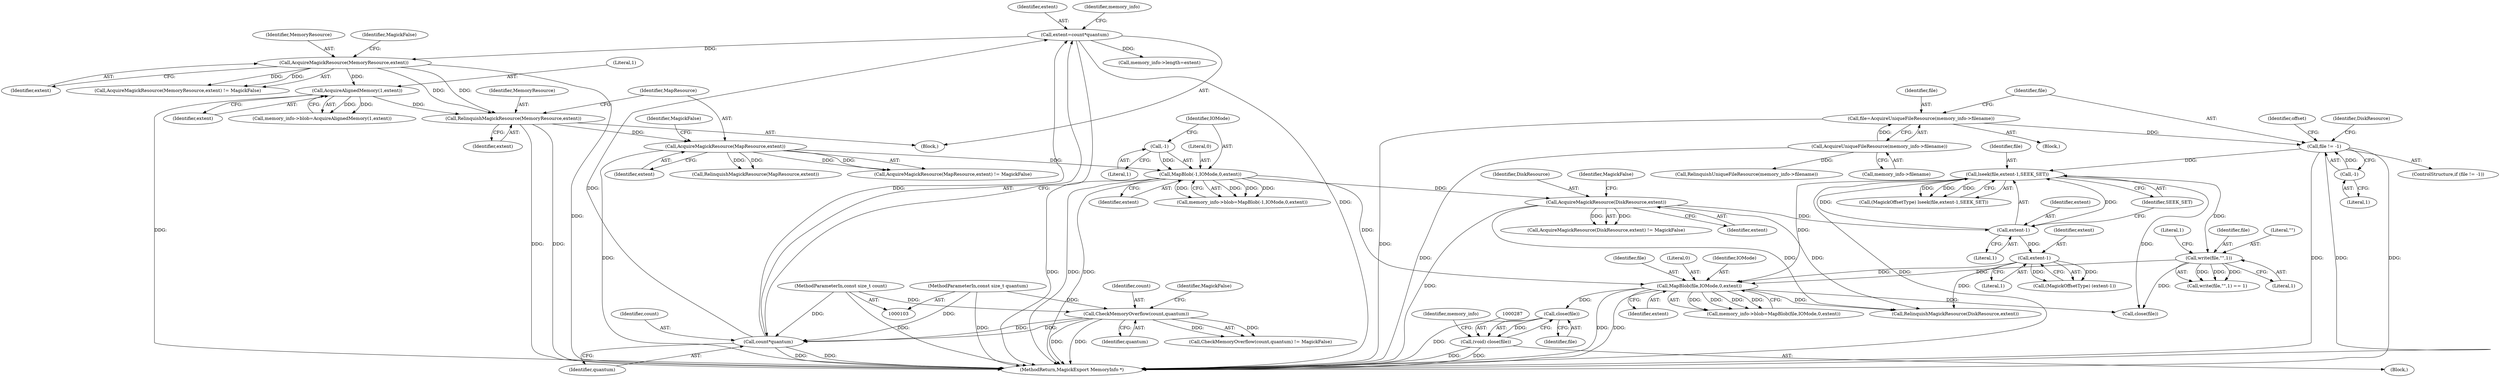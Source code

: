 digraph "1_ImageMagick_0474237508f39c4f783208123431815f1ededb76_5@API" {
"1000288" [label="(Call,close(file))"];
"1000274" [label="(Call,MapBlob(file,IOMode,0,extent))"];
"1000264" [label="(Call,write(file,\"\",1))"];
"1000248" [label="(Call,lseek(file,extent-1,SEEK_SET))"];
"1000238" [label="(Call,file != -1)"];
"1000231" [label="(Call,file=AcquireUniqueFileResource(memory_info->filename))"];
"1000233" [label="(Call,AcquireUniqueFileResource(memory_info->filename))"];
"1000240" [label="(Call,-1)"];
"1000250" [label="(Call,extent-1)"];
"1000225" [label="(Call,AcquireMagickResource(DiskResource,extent))"];
"1000203" [label="(Call,MapBlob(-1,IOMode,0,extent))"];
"1000204" [label="(Call,-1)"];
"1000194" [label="(Call,AcquireMagickResource(MapResource,extent))"];
"1000189" [label="(Call,RelinquishMagickResource(MemoryResource,extent))"];
"1000163" [label="(Call,AcquireMagickResource(MemoryResource,extent))"];
"1000146" [label="(Call,extent=count*quantum)"];
"1000148" [label="(Call,count*quantum)"];
"1000111" [label="(Call,CheckMemoryOverflow(count,quantum))"];
"1000104" [label="(MethodParameterIn,const size_t count)"];
"1000105" [label="(MethodParameterIn,const size_t quantum)"];
"1000172" [label="(Call,AcquireAlignedMemory(1,extent))"];
"1000260" [label="(Call,extent-1)"];
"1000286" [label="(Call,(void) close(file))"];
"1000263" [label="(Call,write(file,\"\",1) == 1)"];
"1000274" [label="(Call,MapBlob(file,IOMode,0,extent))"];
"1000150" [label="(Identifier,quantum)"];
"1000249" [label="(Identifier,file)"];
"1000163" [label="(Call,AcquireMagickResource(MemoryResource,extent))"];
"1000245" [label="(Identifier,offset)"];
"1000191" [label="(Identifier,extent)"];
"1000250" [label="(Call,extent-1)"];
"1000303" [label="(Call,RelinquishUniqueFileResource(memory_info->filename))"];
"1000199" [label="(Call,memory_info->blob=MapBlob(-1,IOMode,0,extent))"];
"1000232" [label="(Identifier,file)"];
"1000266" [label="(Literal,\"\")"];
"1000229" [label="(Block,)"];
"1000165" [label="(Identifier,extent)"];
"1000292" [label="(Identifier,memory_info)"];
"1000275" [label="(Identifier,file)"];
"1000196" [label="(Identifier,extent)"];
"1000239" [label="(Identifier,file)"];
"1000270" [label="(Call,memory_info->blob=MapBlob(file,IOMode,0,extent))"];
"1000278" [label="(Identifier,extent)"];
"1000172" [label="(Call,AcquireAlignedMemory(1,extent))"];
"1000147" [label="(Identifier,extent)"];
"1000228" [label="(Identifier,MagickFalse)"];
"1000166" [label="(Identifier,MagickFalse)"];
"1000104" [label="(MethodParameterIn,const size_t count)"];
"1000288" [label="(Call,close(file))"];
"1000261" [label="(Identifier,extent)"];
"1000277" [label="(Literal,0)"];
"1000286" [label="(Call,(void) close(file))"];
"1000203" [label="(Call,MapBlob(-1,IOMode,0,extent))"];
"1000148" [label="(Call,count*quantum)"];
"1000299" [label="(Call,close(file))"];
"1000205" [label="(Literal,1)"];
"1000174" [label="(Identifier,extent)"];
"1000149" [label="(Identifier,count)"];
"1000260" [label="(Call,extent-1)"];
"1000164" [label="(Identifier,MemoryResource)"];
"1000190" [label="(Identifier,MemoryResource)"];
"1000233" [label="(Call,AcquireUniqueFileResource(memory_info->filename))"];
"1000313" [label="(Call,RelinquishMagickResource(DiskResource,extent))"];
"1000151" [label="(Call,memory_info->length=extent)"];
"1000207" [label="(Literal,0)"];
"1000237" [label="(ControlStructure,if (file != -1))"];
"1000267" [label="(Literal,1)"];
"1000231" [label="(Call,file=AcquireUniqueFileResource(memory_info->filename))"];
"1000251" [label="(Identifier,extent)"];
"1000268" [label="(Literal,1)"];
"1000240" [label="(Call,-1)"];
"1000224" [label="(Call,AcquireMagickResource(DiskResource,extent) != MagickFalse)"];
"1000111" [label="(Call,CheckMemoryOverflow(count,quantum))"];
"1000225" [label="(Call,AcquireMagickResource(DiskResource,extent))"];
"1000189" [label="(Call,RelinquishMagickResource(MemoryResource,extent))"];
"1000168" [label="(Call,memory_info->blob=AcquireAlignedMemory(1,extent))"];
"1000314" [label="(Identifier,DiskResource)"];
"1000264" [label="(Call,write(file,\"\",1))"];
"1000206" [label="(Identifier,IOMode)"];
"1000110" [label="(Call,CheckMemoryOverflow(count,quantum) != MagickFalse)"];
"1000195" [label="(Identifier,MapResource)"];
"1000112" [label="(Identifier,count)"];
"1000153" [label="(Identifier,memory_info)"];
"1000253" [label="(Identifier,SEEK_SET)"];
"1000234" [label="(Call,memory_info->filename)"];
"1000248" [label="(Call,lseek(file,extent-1,SEEK_SET))"];
"1000246" [label="(Call,(MagickOffsetType) lseek(file,extent-1,SEEK_SET))"];
"1000197" [label="(Identifier,MagickFalse)"];
"1000146" [label="(Call,extent=count*quantum)"];
"1000265" [label="(Identifier,file)"];
"1000162" [label="(Call,AcquireMagickResource(MemoryResource,extent) != MagickFalse)"];
"1000194" [label="(Call,AcquireMagickResource(MapResource,extent))"];
"1000204" [label="(Call,-1)"];
"1000262" [label="(Literal,1)"];
"1000258" [label="(Call,(MagickOffsetType) (extent-1))"];
"1000289" [label="(Identifier,file)"];
"1000113" [label="(Identifier,quantum)"];
"1000173" [label="(Literal,1)"];
"1000241" [label="(Literal,1)"];
"1000208" [label="(Identifier,extent)"];
"1000114" [label="(Identifier,MagickFalse)"];
"1000238" [label="(Call,file != -1)"];
"1000227" [label="(Identifier,extent)"];
"1000355" [label="(MethodReturn,MagickExport MemoryInfo *)"];
"1000193" [label="(Call,AcquireMagickResource(MapResource,extent) != MagickFalse)"];
"1000316" [label="(Call,RelinquishMagickResource(MapResource,extent))"];
"1000105" [label="(MethodParameterIn,const size_t quantum)"];
"1000285" [label="(Block,)"];
"1000252" [label="(Literal,1)"];
"1000276" [label="(Identifier,IOMode)"];
"1000106" [label="(Block,)"];
"1000226" [label="(Identifier,DiskResource)"];
"1000288" -> "1000286"  [label="AST: "];
"1000288" -> "1000289"  [label="CFG: "];
"1000289" -> "1000288"  [label="AST: "];
"1000286" -> "1000288"  [label="CFG: "];
"1000288" -> "1000355"  [label="DDG: "];
"1000288" -> "1000286"  [label="DDG: "];
"1000274" -> "1000288"  [label="DDG: "];
"1000274" -> "1000270"  [label="AST: "];
"1000274" -> "1000278"  [label="CFG: "];
"1000275" -> "1000274"  [label="AST: "];
"1000276" -> "1000274"  [label="AST: "];
"1000277" -> "1000274"  [label="AST: "];
"1000278" -> "1000274"  [label="AST: "];
"1000270" -> "1000274"  [label="CFG: "];
"1000274" -> "1000355"  [label="DDG: "];
"1000274" -> "1000355"  [label="DDG: "];
"1000274" -> "1000270"  [label="DDG: "];
"1000274" -> "1000270"  [label="DDG: "];
"1000274" -> "1000270"  [label="DDG: "];
"1000274" -> "1000270"  [label="DDG: "];
"1000264" -> "1000274"  [label="DDG: "];
"1000248" -> "1000274"  [label="DDG: "];
"1000203" -> "1000274"  [label="DDG: "];
"1000260" -> "1000274"  [label="DDG: "];
"1000274" -> "1000299"  [label="DDG: "];
"1000274" -> "1000313"  [label="DDG: "];
"1000264" -> "1000263"  [label="AST: "];
"1000264" -> "1000267"  [label="CFG: "];
"1000265" -> "1000264"  [label="AST: "];
"1000266" -> "1000264"  [label="AST: "];
"1000267" -> "1000264"  [label="AST: "];
"1000268" -> "1000264"  [label="CFG: "];
"1000264" -> "1000263"  [label="DDG: "];
"1000264" -> "1000263"  [label="DDG: "];
"1000264" -> "1000263"  [label="DDG: "];
"1000248" -> "1000264"  [label="DDG: "];
"1000264" -> "1000299"  [label="DDG: "];
"1000248" -> "1000246"  [label="AST: "];
"1000248" -> "1000253"  [label="CFG: "];
"1000249" -> "1000248"  [label="AST: "];
"1000250" -> "1000248"  [label="AST: "];
"1000253" -> "1000248"  [label="AST: "];
"1000246" -> "1000248"  [label="CFG: "];
"1000248" -> "1000355"  [label="DDG: "];
"1000248" -> "1000246"  [label="DDG: "];
"1000248" -> "1000246"  [label="DDG: "];
"1000248" -> "1000246"  [label="DDG: "];
"1000238" -> "1000248"  [label="DDG: "];
"1000250" -> "1000248"  [label="DDG: "];
"1000250" -> "1000248"  [label="DDG: "];
"1000248" -> "1000299"  [label="DDG: "];
"1000238" -> "1000237"  [label="AST: "];
"1000238" -> "1000240"  [label="CFG: "];
"1000239" -> "1000238"  [label="AST: "];
"1000240" -> "1000238"  [label="AST: "];
"1000245" -> "1000238"  [label="CFG: "];
"1000314" -> "1000238"  [label="CFG: "];
"1000238" -> "1000355"  [label="DDG: "];
"1000238" -> "1000355"  [label="DDG: "];
"1000238" -> "1000355"  [label="DDG: "];
"1000231" -> "1000238"  [label="DDG: "];
"1000240" -> "1000238"  [label="DDG: "];
"1000231" -> "1000229"  [label="AST: "];
"1000231" -> "1000233"  [label="CFG: "];
"1000232" -> "1000231"  [label="AST: "];
"1000233" -> "1000231"  [label="AST: "];
"1000239" -> "1000231"  [label="CFG: "];
"1000231" -> "1000355"  [label="DDG: "];
"1000233" -> "1000231"  [label="DDG: "];
"1000233" -> "1000234"  [label="CFG: "];
"1000234" -> "1000233"  [label="AST: "];
"1000233" -> "1000355"  [label="DDG: "];
"1000233" -> "1000303"  [label="DDG: "];
"1000240" -> "1000241"  [label="CFG: "];
"1000241" -> "1000240"  [label="AST: "];
"1000250" -> "1000252"  [label="CFG: "];
"1000251" -> "1000250"  [label="AST: "];
"1000252" -> "1000250"  [label="AST: "];
"1000253" -> "1000250"  [label="CFG: "];
"1000225" -> "1000250"  [label="DDG: "];
"1000250" -> "1000260"  [label="DDG: "];
"1000225" -> "1000224"  [label="AST: "];
"1000225" -> "1000227"  [label="CFG: "];
"1000226" -> "1000225"  [label="AST: "];
"1000227" -> "1000225"  [label="AST: "];
"1000228" -> "1000225"  [label="CFG: "];
"1000225" -> "1000355"  [label="DDG: "];
"1000225" -> "1000224"  [label="DDG: "];
"1000225" -> "1000224"  [label="DDG: "];
"1000203" -> "1000225"  [label="DDG: "];
"1000225" -> "1000313"  [label="DDG: "];
"1000225" -> "1000313"  [label="DDG: "];
"1000203" -> "1000199"  [label="AST: "];
"1000203" -> "1000208"  [label="CFG: "];
"1000204" -> "1000203"  [label="AST: "];
"1000206" -> "1000203"  [label="AST: "];
"1000207" -> "1000203"  [label="AST: "];
"1000208" -> "1000203"  [label="AST: "];
"1000199" -> "1000203"  [label="CFG: "];
"1000203" -> "1000355"  [label="DDG: "];
"1000203" -> "1000355"  [label="DDG: "];
"1000203" -> "1000355"  [label="DDG: "];
"1000203" -> "1000199"  [label="DDG: "];
"1000203" -> "1000199"  [label="DDG: "];
"1000203" -> "1000199"  [label="DDG: "];
"1000203" -> "1000199"  [label="DDG: "];
"1000204" -> "1000203"  [label="DDG: "];
"1000194" -> "1000203"  [label="DDG: "];
"1000204" -> "1000205"  [label="CFG: "];
"1000205" -> "1000204"  [label="AST: "];
"1000206" -> "1000204"  [label="CFG: "];
"1000194" -> "1000193"  [label="AST: "];
"1000194" -> "1000196"  [label="CFG: "];
"1000195" -> "1000194"  [label="AST: "];
"1000196" -> "1000194"  [label="AST: "];
"1000197" -> "1000194"  [label="CFG: "];
"1000194" -> "1000355"  [label="DDG: "];
"1000194" -> "1000193"  [label="DDG: "];
"1000194" -> "1000193"  [label="DDG: "];
"1000189" -> "1000194"  [label="DDG: "];
"1000194" -> "1000316"  [label="DDG: "];
"1000194" -> "1000316"  [label="DDG: "];
"1000189" -> "1000106"  [label="AST: "];
"1000189" -> "1000191"  [label="CFG: "];
"1000190" -> "1000189"  [label="AST: "];
"1000191" -> "1000189"  [label="AST: "];
"1000195" -> "1000189"  [label="CFG: "];
"1000189" -> "1000355"  [label="DDG: "];
"1000189" -> "1000355"  [label="DDG: "];
"1000163" -> "1000189"  [label="DDG: "];
"1000163" -> "1000189"  [label="DDG: "];
"1000172" -> "1000189"  [label="DDG: "];
"1000163" -> "1000162"  [label="AST: "];
"1000163" -> "1000165"  [label="CFG: "];
"1000164" -> "1000163"  [label="AST: "];
"1000165" -> "1000163"  [label="AST: "];
"1000166" -> "1000163"  [label="CFG: "];
"1000163" -> "1000355"  [label="DDG: "];
"1000163" -> "1000162"  [label="DDG: "];
"1000163" -> "1000162"  [label="DDG: "];
"1000146" -> "1000163"  [label="DDG: "];
"1000163" -> "1000172"  [label="DDG: "];
"1000146" -> "1000106"  [label="AST: "];
"1000146" -> "1000148"  [label="CFG: "];
"1000147" -> "1000146"  [label="AST: "];
"1000148" -> "1000146"  [label="AST: "];
"1000153" -> "1000146"  [label="CFG: "];
"1000146" -> "1000355"  [label="DDG: "];
"1000148" -> "1000146"  [label="DDG: "];
"1000148" -> "1000146"  [label="DDG: "];
"1000146" -> "1000151"  [label="DDG: "];
"1000148" -> "1000150"  [label="CFG: "];
"1000149" -> "1000148"  [label="AST: "];
"1000150" -> "1000148"  [label="AST: "];
"1000148" -> "1000355"  [label="DDG: "];
"1000148" -> "1000355"  [label="DDG: "];
"1000111" -> "1000148"  [label="DDG: "];
"1000111" -> "1000148"  [label="DDG: "];
"1000104" -> "1000148"  [label="DDG: "];
"1000105" -> "1000148"  [label="DDG: "];
"1000111" -> "1000110"  [label="AST: "];
"1000111" -> "1000113"  [label="CFG: "];
"1000112" -> "1000111"  [label="AST: "];
"1000113" -> "1000111"  [label="AST: "];
"1000114" -> "1000111"  [label="CFG: "];
"1000111" -> "1000355"  [label="DDG: "];
"1000111" -> "1000355"  [label="DDG: "];
"1000111" -> "1000110"  [label="DDG: "];
"1000111" -> "1000110"  [label="DDG: "];
"1000104" -> "1000111"  [label="DDG: "];
"1000105" -> "1000111"  [label="DDG: "];
"1000104" -> "1000103"  [label="AST: "];
"1000104" -> "1000355"  [label="DDG: "];
"1000105" -> "1000103"  [label="AST: "];
"1000105" -> "1000355"  [label="DDG: "];
"1000172" -> "1000168"  [label="AST: "];
"1000172" -> "1000174"  [label="CFG: "];
"1000173" -> "1000172"  [label="AST: "];
"1000174" -> "1000172"  [label="AST: "];
"1000168" -> "1000172"  [label="CFG: "];
"1000172" -> "1000355"  [label="DDG: "];
"1000172" -> "1000168"  [label="DDG: "];
"1000172" -> "1000168"  [label="DDG: "];
"1000260" -> "1000258"  [label="AST: "];
"1000260" -> "1000262"  [label="CFG: "];
"1000261" -> "1000260"  [label="AST: "];
"1000262" -> "1000260"  [label="AST: "];
"1000258" -> "1000260"  [label="CFG: "];
"1000260" -> "1000258"  [label="DDG: "];
"1000260" -> "1000258"  [label="DDG: "];
"1000260" -> "1000313"  [label="DDG: "];
"1000286" -> "1000285"  [label="AST: "];
"1000287" -> "1000286"  [label="AST: "];
"1000292" -> "1000286"  [label="CFG: "];
"1000286" -> "1000355"  [label="DDG: "];
"1000286" -> "1000355"  [label="DDG: "];
}
